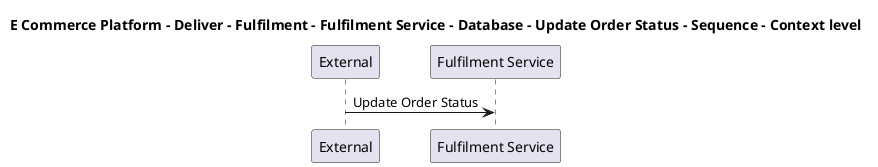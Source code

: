 @startuml

title E Commerce Platform - Deliver - Fulfilment - Fulfilment Service - Database - Update Order Status - Sequence - Context level

participant "External" as C4InterFlow.SoftwareSystems.ExternalSystem
participant "Fulfilment Service" as ECommercePlatform.Deliver.Fulfilment.SoftwareSystems.FulfilmentService

C4InterFlow.SoftwareSystems.ExternalSystem -> ECommercePlatform.Deliver.Fulfilment.SoftwareSystems.FulfilmentService : Update Order Status


@enduml
